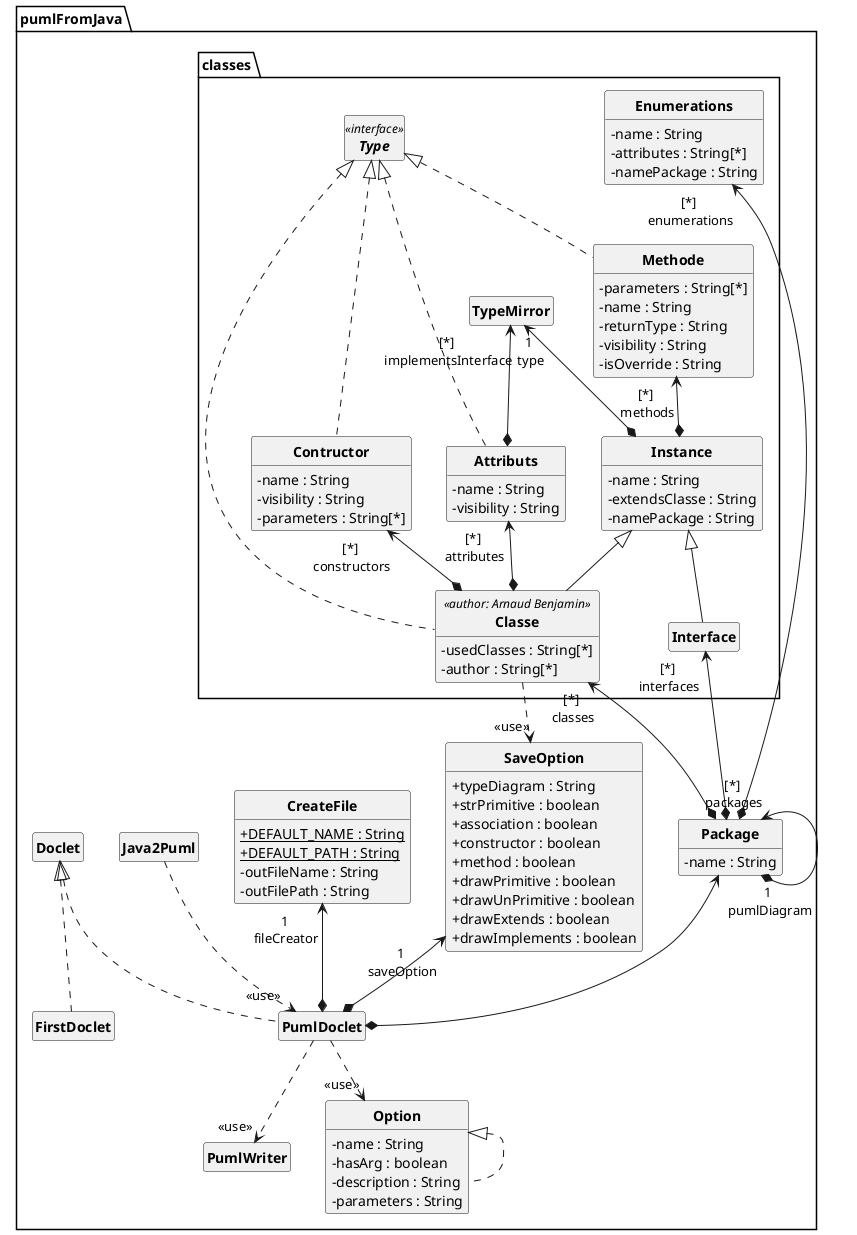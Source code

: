 @startuml
'https://plantuml.com/class-diagram
skinparam classAttributeIconSize 0
skinparam classFontStyle Bold
skinparam style strictuml
hide empty members

package pumlFromJava {
class CreateFile {
	+ {static} DEFAULT_NAME : String
	+ {static} DEFAULT_PATH : String
	- outFileName : String
	- outFilePath : String
}

class SaveOption {
	+ typeDiagram : String
	+ strPrimitive : boolean
	+ association : boolean
	+ constructor : boolean
	+ method : boolean
	+ drawPrimitive : boolean
	+ drawUnPrimitive : boolean
	+ drawExtends : boolean
	+ drawImplements : boolean
}

class Package {
	- name : String
}

class PumlWriter {
}

class FirstDoclet {
}

class PumlDoclet {
}

class Java2Puml {
}

class Option {
	- name : String
	- hasArg : boolean
	- description : String
	- parameters : String
}

package classes {
class Contructor {
	- name : String
	- visibility : String
	- parameters : String[*]
}

class Instance {
	- name : String
	- extendsClasse : String
	- namePackage : String
}

class Enumerations {
	- name : String
	- attributes : String[*]
	- namePackage : String
}

class Interface {
}

class Methode {
	- parameters : String[*]
	- name : String
	- returnType : String
	- visibility : String
	- isOverride : String
}

class Attributs {
	- name : String
	- visibility : String
}

class Classe <<author: Arnaud Benjamin >> {
	- usedClasses : String[*]
	- author : String[*]
}

interface Type<<interface>> {
}

Type <|.. Contructor

Methode" [*] \n methods" <--* Instance
TypeMirror" [*] \n implementsInterface" <--* Instance


Instance <|-- Interface

Type <|.. Methode

Type <|.. Attributs
TypeMirror" 1 \n type" <--* Attributs

Instance <|-- Classe
Type <|.. Classe
Attributs" [*] \n attributes" <--* Classe
Contructor" [*] \n constructors" <--* Classe
Classe ..>  "<<use>>" SaveOption


}


Classe" [*] \n classes" <--* Package
Interface" [*] \n interfaces" <--* Package
Enumerations" [*] \n enumerations" <--* Package
Package" [*] \n packages" <--* Package


Doclet <|.. FirstDoclet

Doclet <|.. PumlDoclet
CreateFile" 1 \n fileCreator" <--* PumlDoclet
SaveOption" 1 \n saveOption" <--* PumlDoclet
Package" 1 \n pumlDiagram" <--* PumlDoclet
PumlDoclet ..>  "<<use>>" PumlWriter
PumlDoclet ..>  "<<use>>" Option

Java2Puml ..>  "<<use>>" PumlDoclet

Option <|.. Option

}

@enduml